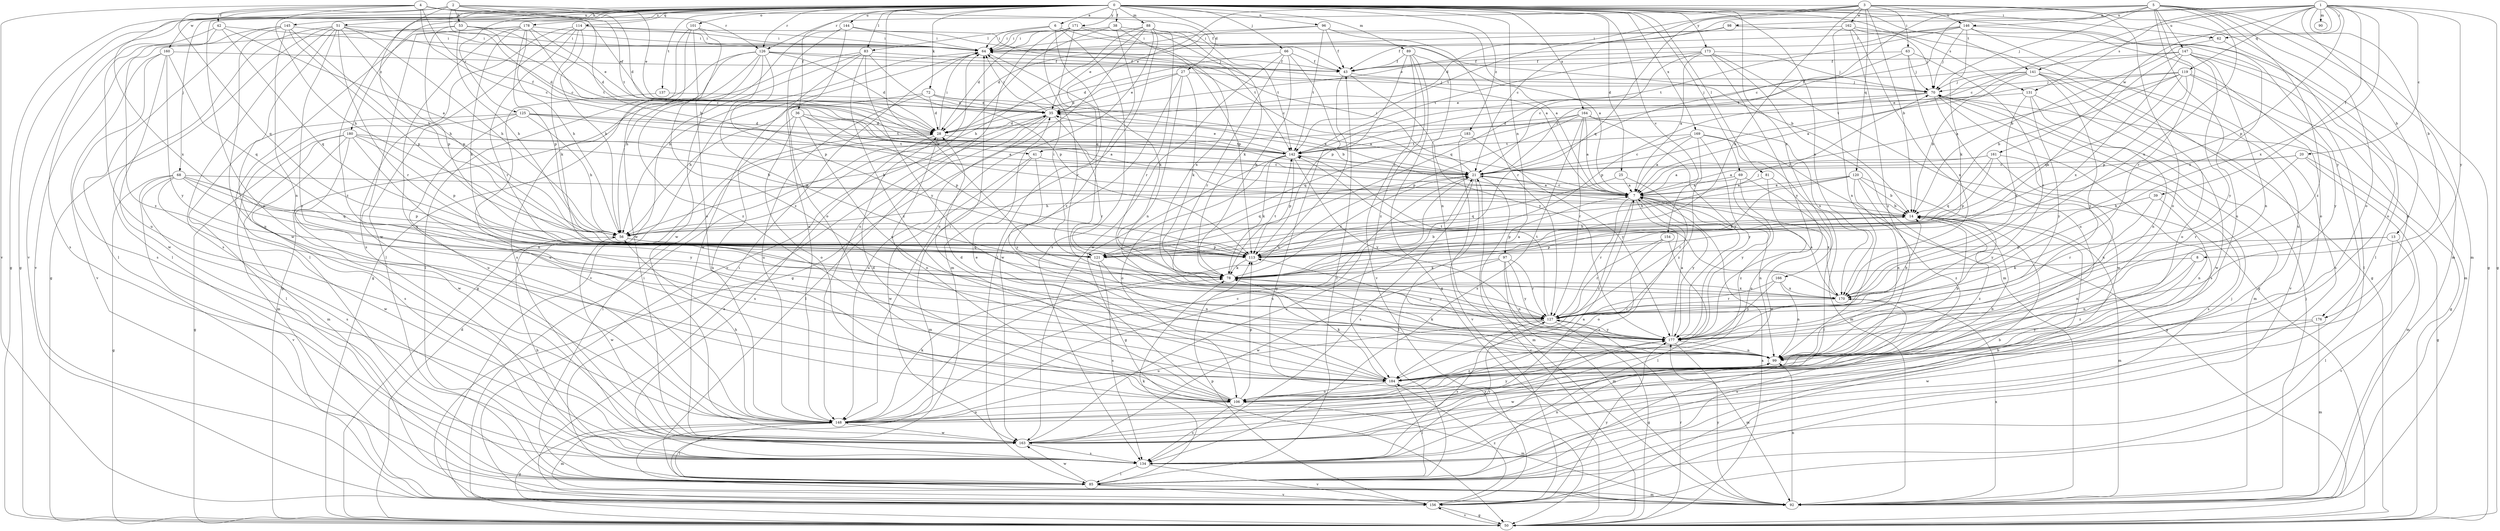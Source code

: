 strict digraph  {
0;
1;
2;
3;
4;
5;
6;
7;
8;
13;
14;
20;
21;
25;
27;
28;
35;
36;
38;
39;
41;
42;
43;
50;
51;
53;
56;
62;
63;
64;
66;
68;
69;
70;
72;
78;
81;
83;
85;
88;
89;
90;
92;
96;
97;
98;
99;
101;
106;
113;
114;
119;
120;
121;
125;
126;
127;
131;
134;
137;
141;
142;
144;
145;
146;
147;
148;
154;
156;
160;
161;
162;
163;
164;
166;
169;
170;
171;
173;
176;
177;
178;
180;
183;
184;
0 -> 6  [label=a];
0 -> 25  [label=d];
0 -> 27  [label=d];
0 -> 36  [label=f];
0 -> 38  [label=f];
0 -> 50  [label=g];
0 -> 51  [label=h];
0 -> 62  [label=i];
0 -> 66  [label=j];
0 -> 68  [label=j];
0 -> 69  [label=j];
0 -> 72  [label=k];
0 -> 78  [label=k];
0 -> 81  [label=l];
0 -> 83  [label=l];
0 -> 88  [label=m];
0 -> 89  [label=m];
0 -> 96  [label=n];
0 -> 97  [label=n];
0 -> 101  [label=o];
0 -> 106  [label=o];
0 -> 114  [label=q];
0 -> 125  [label=r];
0 -> 126  [label=r];
0 -> 131  [label=s];
0 -> 137  [label=t];
0 -> 141  [label=t];
0 -> 144  [label=u];
0 -> 145  [label=u];
0 -> 154  [label=v];
0 -> 156  [label=v];
0 -> 160  [label=w];
0 -> 164  [label=x];
0 -> 166  [label=x];
0 -> 169  [label=x];
0 -> 170  [label=x];
0 -> 171  [label=y];
0 -> 173  [label=y];
0 -> 176  [label=y];
0 -> 178  [label=z];
0 -> 180  [label=z];
0 -> 183  [label=z];
0 -> 184  [label=z];
1 -> 8  [label=b];
1 -> 13  [label=b];
1 -> 20  [label=c];
1 -> 21  [label=c];
1 -> 39  [label=f];
1 -> 41  [label=f];
1 -> 50  [label=g];
1 -> 62  [label=i];
1 -> 90  [label=m];
1 -> 98  [label=n];
1 -> 113  [label=p];
1 -> 119  [label=q];
1 -> 131  [label=s];
1 -> 141  [label=t];
1 -> 161  [label=w];
1 -> 170  [label=x];
1 -> 176  [label=y];
2 -> 14  [label=b];
2 -> 21  [label=c];
2 -> 28  [label=d];
2 -> 35  [label=e];
2 -> 50  [label=g];
2 -> 53  [label=h];
2 -> 56  [label=h];
2 -> 142  [label=t];
2 -> 170  [label=x];
3 -> 14  [label=b];
3 -> 21  [label=c];
3 -> 35  [label=e];
3 -> 63  [label=i];
3 -> 78  [label=k];
3 -> 92  [label=m];
3 -> 106  [label=o];
3 -> 120  [label=q];
3 -> 121  [label=q];
3 -> 142  [label=t];
3 -> 146  [label=u];
3 -> 162  [label=w];
4 -> 21  [label=c];
4 -> 35  [label=e];
4 -> 41  [label=f];
4 -> 42  [label=f];
4 -> 43  [label=f];
4 -> 56  [label=h];
4 -> 121  [label=q];
4 -> 126  [label=r];
4 -> 156  [label=v];
5 -> 21  [label=c];
5 -> 28  [label=d];
5 -> 50  [label=g];
5 -> 70  [label=j];
5 -> 92  [label=m];
5 -> 106  [label=o];
5 -> 126  [label=r];
5 -> 127  [label=r];
5 -> 146  [label=u];
5 -> 147  [label=u];
5 -> 148  [label=u];
5 -> 170  [label=x];
5 -> 184  [label=z];
6 -> 64  [label=i];
6 -> 83  [label=l];
6 -> 85  [label=l];
6 -> 134  [label=s];
6 -> 170  [label=x];
7 -> 14  [label=b];
7 -> 21  [label=c];
7 -> 99  [label=n];
7 -> 127  [label=r];
7 -> 134  [label=s];
7 -> 170  [label=x];
7 -> 177  [label=y];
7 -> 184  [label=z];
8 -> 78  [label=k];
8 -> 99  [label=n];
8 -> 184  [label=z];
13 -> 85  [label=l];
13 -> 99  [label=n];
13 -> 113  [label=p];
13 -> 156  [label=v];
14 -> 56  [label=h];
14 -> 92  [label=m];
14 -> 113  [label=p];
14 -> 184  [label=z];
20 -> 7  [label=a];
20 -> 21  [label=c];
20 -> 50  [label=g];
20 -> 92  [label=m];
20 -> 127  [label=r];
21 -> 7  [label=a];
21 -> 35  [label=e];
21 -> 64  [label=i];
21 -> 85  [label=l];
21 -> 92  [label=m];
21 -> 121  [label=q];
21 -> 134  [label=s];
21 -> 148  [label=u];
25 -> 7  [label=a];
25 -> 121  [label=q];
25 -> 127  [label=r];
27 -> 28  [label=d];
27 -> 35  [label=e];
27 -> 70  [label=j];
27 -> 78  [label=k];
27 -> 99  [label=n];
27 -> 163  [label=w];
28 -> 64  [label=i];
28 -> 85  [label=l];
28 -> 106  [label=o];
28 -> 134  [label=s];
28 -> 142  [label=t];
35 -> 28  [label=d];
35 -> 56  [label=h];
35 -> 64  [label=i];
35 -> 85  [label=l];
35 -> 127  [label=r];
35 -> 148  [label=u];
36 -> 7  [label=a];
36 -> 28  [label=d];
36 -> 99  [label=n];
36 -> 106  [label=o];
36 -> 113  [label=p];
36 -> 148  [label=u];
38 -> 64  [label=i];
38 -> 113  [label=p];
38 -> 142  [label=t];
38 -> 156  [label=v];
38 -> 184  [label=z];
39 -> 14  [label=b];
39 -> 99  [label=n];
39 -> 127  [label=r];
41 -> 21  [label=c];
41 -> 92  [label=m];
41 -> 163  [label=w];
41 -> 177  [label=y];
42 -> 7  [label=a];
42 -> 64  [label=i];
42 -> 121  [label=q];
42 -> 134  [label=s];
42 -> 148  [label=u];
43 -> 70  [label=j];
43 -> 148  [label=u];
43 -> 177  [label=y];
50 -> 7  [label=a];
50 -> 21  [label=c];
50 -> 28  [label=d];
50 -> 127  [label=r];
50 -> 156  [label=v];
51 -> 28  [label=d];
51 -> 50  [label=g];
51 -> 56  [label=h];
51 -> 64  [label=i];
51 -> 85  [label=l];
51 -> 113  [label=p];
51 -> 127  [label=r];
51 -> 134  [label=s];
51 -> 163  [label=w];
51 -> 184  [label=z];
53 -> 28  [label=d];
53 -> 56  [label=h];
53 -> 64  [label=i];
53 -> 113  [label=p];
53 -> 142  [label=t];
53 -> 184  [label=z];
56 -> 113  [label=p];
56 -> 121  [label=q];
56 -> 163  [label=w];
62 -> 14  [label=b];
62 -> 106  [label=o];
63 -> 21  [label=c];
63 -> 43  [label=f];
63 -> 70  [label=j];
63 -> 127  [label=r];
63 -> 170  [label=x];
64 -> 43  [label=f];
64 -> 56  [label=h];
64 -> 78  [label=k];
64 -> 156  [label=v];
66 -> 28  [label=d];
66 -> 43  [label=f];
66 -> 50  [label=g];
66 -> 78  [label=k];
66 -> 127  [label=r];
66 -> 163  [label=w];
68 -> 7  [label=a];
68 -> 50  [label=g];
68 -> 113  [label=p];
68 -> 121  [label=q];
68 -> 134  [label=s];
68 -> 156  [label=v];
68 -> 163  [label=w];
68 -> 177  [label=y];
69 -> 7  [label=a];
69 -> 56  [label=h];
69 -> 85  [label=l];
69 -> 177  [label=y];
69 -> 184  [label=z];
70 -> 35  [label=e];
70 -> 50  [label=g];
70 -> 92  [label=m];
70 -> 113  [label=p];
70 -> 134  [label=s];
70 -> 163  [label=w];
72 -> 7  [label=a];
72 -> 14  [label=b];
72 -> 28  [label=d];
72 -> 35  [label=e];
72 -> 56  [label=h];
72 -> 148  [label=u];
78 -> 7  [label=a];
78 -> 21  [label=c];
78 -> 142  [label=t];
78 -> 170  [label=x];
81 -> 7  [label=a];
81 -> 106  [label=o];
81 -> 163  [label=w];
83 -> 43  [label=f];
83 -> 50  [label=g];
83 -> 56  [label=h];
83 -> 113  [label=p];
83 -> 163  [label=w];
83 -> 177  [label=y];
83 -> 184  [label=z];
85 -> 14  [label=b];
85 -> 43  [label=f];
85 -> 64  [label=i];
85 -> 78  [label=k];
85 -> 92  [label=m];
85 -> 156  [label=v];
85 -> 163  [label=w];
85 -> 170  [label=x];
88 -> 35  [label=e];
88 -> 50  [label=g];
88 -> 56  [label=h];
88 -> 64  [label=i];
88 -> 78  [label=k];
88 -> 92  [label=m];
88 -> 127  [label=r];
88 -> 142  [label=t];
88 -> 148  [label=u];
89 -> 43  [label=f];
89 -> 50  [label=g];
89 -> 99  [label=n];
89 -> 113  [label=p];
89 -> 156  [label=v];
89 -> 184  [label=z];
92 -> 70  [label=j];
92 -> 99  [label=n];
92 -> 170  [label=x];
92 -> 177  [label=y];
96 -> 7  [label=a];
96 -> 28  [label=d];
96 -> 43  [label=f];
96 -> 64  [label=i];
96 -> 127  [label=r];
96 -> 142  [label=t];
97 -> 78  [label=k];
97 -> 92  [label=m];
97 -> 99  [label=n];
97 -> 127  [label=r];
97 -> 163  [label=w];
97 -> 177  [label=y];
98 -> 43  [label=f];
98 -> 64  [label=i];
98 -> 170  [label=x];
99 -> 14  [label=b];
99 -> 78  [label=k];
99 -> 163  [label=w];
99 -> 184  [label=z];
101 -> 50  [label=g];
101 -> 64  [label=i];
101 -> 106  [label=o];
101 -> 163  [label=w];
101 -> 184  [label=z];
106 -> 14  [label=b];
106 -> 28  [label=d];
106 -> 35  [label=e];
106 -> 64  [label=i];
106 -> 92  [label=m];
106 -> 113  [label=p];
106 -> 134  [label=s];
106 -> 148  [label=u];
113 -> 14  [label=b];
113 -> 70  [label=j];
113 -> 78  [label=k];
114 -> 56  [label=h];
114 -> 64  [label=i];
114 -> 70  [label=j];
114 -> 78  [label=k];
114 -> 85  [label=l];
114 -> 127  [label=r];
114 -> 134  [label=s];
119 -> 7  [label=a];
119 -> 14  [label=b];
119 -> 70  [label=j];
119 -> 99  [label=n];
119 -> 113  [label=p];
119 -> 121  [label=q];
119 -> 142  [label=t];
119 -> 177  [label=y];
120 -> 7  [label=a];
120 -> 14  [label=b];
120 -> 56  [label=h];
120 -> 78  [label=k];
120 -> 99  [label=n];
120 -> 177  [label=y];
120 -> 184  [label=z];
121 -> 64  [label=i];
121 -> 99  [label=n];
121 -> 134  [label=s];
125 -> 7  [label=a];
125 -> 28  [label=d];
125 -> 56  [label=h];
125 -> 85  [label=l];
125 -> 92  [label=m];
125 -> 142  [label=t];
125 -> 148  [label=u];
126 -> 21  [label=c];
126 -> 28  [label=d];
126 -> 43  [label=f];
126 -> 50  [label=g];
126 -> 85  [label=l];
126 -> 113  [label=p];
126 -> 127  [label=r];
126 -> 134  [label=s];
126 -> 184  [label=z];
127 -> 14  [label=b];
127 -> 50  [label=g];
127 -> 134  [label=s];
127 -> 142  [label=t];
127 -> 148  [label=u];
127 -> 177  [label=y];
131 -> 35  [label=e];
131 -> 99  [label=n];
131 -> 163  [label=w];
131 -> 170  [label=x];
131 -> 177  [label=y];
134 -> 14  [label=b];
134 -> 56  [label=h];
134 -> 85  [label=l];
134 -> 99  [label=n];
134 -> 127  [label=r];
134 -> 156  [label=v];
137 -> 35  [label=e];
137 -> 148  [label=u];
141 -> 7  [label=a];
141 -> 14  [label=b];
141 -> 21  [label=c];
141 -> 70  [label=j];
141 -> 106  [label=o];
141 -> 134  [label=s];
141 -> 156  [label=v];
141 -> 177  [label=y];
142 -> 21  [label=c];
142 -> 35  [label=e];
142 -> 50  [label=g];
142 -> 78  [label=k];
142 -> 106  [label=o];
142 -> 113  [label=p];
142 -> 177  [label=y];
144 -> 7  [label=a];
144 -> 64  [label=i];
144 -> 106  [label=o];
144 -> 148  [label=u];
144 -> 163  [label=w];
145 -> 56  [label=h];
145 -> 64  [label=i];
145 -> 85  [label=l];
145 -> 99  [label=n];
145 -> 113  [label=p];
145 -> 148  [label=u];
145 -> 156  [label=v];
146 -> 35  [label=e];
146 -> 64  [label=i];
146 -> 70  [label=j];
146 -> 78  [label=k];
146 -> 85  [label=l];
146 -> 106  [label=o];
146 -> 142  [label=t];
146 -> 148  [label=u];
147 -> 43  [label=f];
147 -> 78  [label=k];
147 -> 85  [label=l];
147 -> 92  [label=m];
147 -> 99  [label=n];
147 -> 142  [label=t];
147 -> 170  [label=x];
147 -> 177  [label=y];
148 -> 21  [label=c];
148 -> 50  [label=g];
148 -> 56  [label=h];
148 -> 78  [label=k];
148 -> 85  [label=l];
148 -> 92  [label=m];
148 -> 163  [label=w];
148 -> 177  [label=y];
154 -> 85  [label=l];
154 -> 106  [label=o];
154 -> 113  [label=p];
154 -> 127  [label=r];
156 -> 35  [label=e];
156 -> 50  [label=g];
156 -> 64  [label=i];
156 -> 70  [label=j];
156 -> 113  [label=p];
156 -> 177  [label=y];
156 -> 184  [label=z];
160 -> 43  [label=f];
160 -> 121  [label=q];
160 -> 134  [label=s];
160 -> 156  [label=v];
160 -> 163  [label=w];
160 -> 177  [label=y];
161 -> 7  [label=a];
161 -> 21  [label=c];
161 -> 99  [label=n];
161 -> 113  [label=p];
161 -> 121  [label=q];
161 -> 134  [label=s];
162 -> 50  [label=g];
162 -> 64  [label=i];
162 -> 70  [label=j];
162 -> 99  [label=n];
162 -> 148  [label=u];
162 -> 184  [label=z];
163 -> 7  [label=a];
163 -> 21  [label=c];
163 -> 134  [label=s];
163 -> 177  [label=y];
164 -> 7  [label=a];
164 -> 28  [label=d];
164 -> 113  [label=p];
164 -> 121  [label=q];
164 -> 127  [label=r];
164 -> 134  [label=s];
164 -> 170  [label=x];
164 -> 177  [label=y];
166 -> 99  [label=n];
166 -> 127  [label=r];
166 -> 170  [label=x];
166 -> 177  [label=y];
169 -> 7  [label=a];
169 -> 21  [label=c];
169 -> 50  [label=g];
169 -> 92  [label=m];
169 -> 142  [label=t];
169 -> 177  [label=y];
169 -> 184  [label=z];
170 -> 7  [label=a];
170 -> 127  [label=r];
170 -> 142  [label=t];
171 -> 7  [label=a];
171 -> 14  [label=b];
171 -> 28  [label=d];
171 -> 64  [label=i];
171 -> 121  [label=q];
171 -> 127  [label=r];
171 -> 148  [label=u];
173 -> 7  [label=a];
173 -> 43  [label=f];
173 -> 50  [label=g];
173 -> 70  [label=j];
173 -> 92  [label=m];
173 -> 121  [label=q];
173 -> 142  [label=t];
173 -> 177  [label=y];
176 -> 92  [label=m];
176 -> 163  [label=w];
176 -> 177  [label=y];
177 -> 7  [label=a];
177 -> 92  [label=m];
177 -> 99  [label=n];
177 -> 113  [label=p];
178 -> 21  [label=c];
178 -> 35  [label=e];
178 -> 56  [label=h];
178 -> 64  [label=i];
178 -> 78  [label=k];
178 -> 85  [label=l];
178 -> 113  [label=p];
178 -> 148  [label=u];
178 -> 163  [label=w];
180 -> 14  [label=b];
180 -> 50  [label=g];
180 -> 92  [label=m];
180 -> 99  [label=n];
180 -> 113  [label=p];
180 -> 134  [label=s];
180 -> 142  [label=t];
180 -> 163  [label=w];
183 -> 142  [label=t];
183 -> 156  [label=v];
183 -> 177  [label=y];
184 -> 28  [label=d];
184 -> 78  [label=k];
184 -> 85  [label=l];
184 -> 106  [label=o];
}
